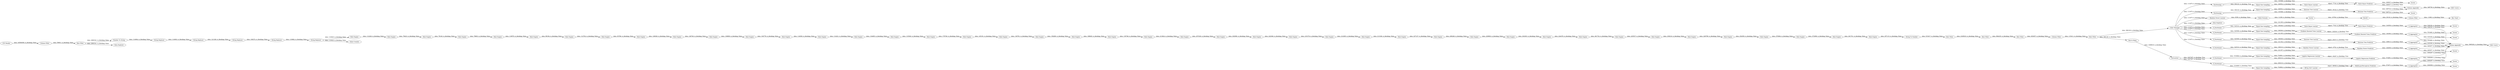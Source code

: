 digraph {
	"4351590555374001742_62" [label="Rule Engine"]
	"-1110119966523938527_84" [label=Partitioning]
	"-6745716231216940149_135" [label=X_Aggregator]
	"5440173190484379613_94" [label="Column Appender"]
	"7005533502636910093_37" [label="Equal Size Sampling"]
	"4351590555374001742_66" [label="Rule Engine"]
	"4351590555374001742_30" [label="Rule Engine"]
	"4351590555374001742_37" [label="Rule Engine"]
	"4351590555374001742_72" [label="String To Number"]
	"5440173190484379613_118" [label="One to Many"]
	"7816673964457297806_131" [label="Equal Size Sampling"]
	"4351590555374001742_59" [label="Rule Engine"]
	"-1599626652142428973_16" [label="Random Forest Learner"]
	"7005533502636910093_20" [label="Gradient Boosted Trees Learner"]
	"4351590555374001742_67" [label="Rule Engine"]
	"-65393698870985355_115" [label=Scorer]
	"-65393698870985355_116" [label="Equal Size Sampling"]
	"-65393698870985355_114" [label="Logistic Regression Predictor"]
	"8478442774641793174_14" [label="Column Filter"]
	"4351590555374001742_43" [label="Rule Engine"]
	"8478442774641793174_6" [label="Random Forest Learner"]
	"7816673964457297806_81" [label="Decision Tree Learner"]
	"4351590555374001742_64" [label="Rule Engine"]
	"2491994951676618851_81" [label="Decision Tree Learner"]
	"8478442774641793174_11" [label=Sorter]
	"4351590555374001742_56" [label="Rule Engine"]
	"5440173190484379613_93" [label="ROC Curve"]
	"5440173190484379613_128" [label=Normalizer]
	"4351590555374001742_68" [label="Rule Engine"]
	"4351590555374001742_79" [label="Row Filter"]
	"2491994951676618851_80" [label=Partitioning]
	"4351590555374001742_57" [label="Rule Engine"]
	"5440173190484379613_27" [label="CSV Reader"]
	"4351590555374001742_58" [label="Rule Engine"]
	"4351590555374001742_13" [label="Column Filter"]
	"4719330045616097502_28" [label=X_Aggregator]
	"2491994951676618851_131" [label="Equal Size Sampling"]
	"4351590555374001742_20" [label="String Replacer"]
	"4351590555374001742_75" [label="Row Filter"]
	"7005533502636910093_18" [label=X_Partitioner]
	"7005533502636910093_21" [label="Gradient Boosted Trees Predictor"]
	"4351590555374001742_46" [label="Rule Engine"]
	"-1110119966523938527_133" [label="Equal Size Sampling"]
	"4351590555374001742_19" [label="String Replacer"]
	"-1599626652142428973_37" [label="Equal Size Sampling"]
	"-65393698870985355_113" [label="Logistic Regression Learner"]
	"4351590555374001742_49" [label="Rule Engine"]
	"7005533502636910093_127" [label=Scorer]
	"-65393698870985355_112" [label=X_Aggregator]
	"-1110119966523938527_89" [label=Scorer]
	"4351590555374001742_31" [label="Rule Engine"]
	"4351590555374001742_28" [label="Rule Engine"]
	"-1110119966523938527_88" [label="Naive Bayes Predictor"]
	"-1110119966523938527_87" [label="Naive Bayes Learner"]
	"4351590555374001742_38" [label="Rule Engine"]
	"4351590555374001742_52" [label="Rule Engine"]
	"4351590555374001742_42" [label="Rule Engine"]
	"5440173190484379613_100" [label="ROC Curve"]
	"4351590555374001742_77" [label="Row Filter"]
	"4351590555374001742_63" [label="Rule Engine"]
	"4719330045616097502_29" [label=X_Partitioner]
	"2491994951676618851_82" [label="Decision Tree Predictor"]
	"4351590555374001742_50" [label="Rule Engine"]
	"4351590555374001742_33" [label="Rule Engine"]
	"4351590555374001742_34" [label="Rule Engine"]
	"4351590555374001742_45" [label="Rule Engine"]
	"4351590555374001742_21" [label="String Replacer"]
	"-6745716231216940149_134" [label=X_Partitioner]
	"5440173190484379613_73" [label="Data Explorer"]
	"7816673964457297806_83" [label=Scorer]
	"4351590555374001742_16" [label="Number To String"]
	"4351590555374001742_70" [label="Rule Engine"]
	"4351590555374001742_53" [label="Rule Engine"]
	"4351590555374001742_69" [label="Rule Engine"]
	"4351590555374001742_48" [label="Rule Engine"]
	"4351590555374001742_35" [label="Rule Engine"]
	"4351590555374001742_65" [label="Rule Engine"]
	"7005533502636910093_19" [label=X_Aggregator]
	"-1599626652142428973_17" [label="Random Forest Predictor"]
	"7816673964457297806_133" [label=X_Aggregator]
	"4351590555374001742_55" [label="Rule Engine"]
	"4351590555374001742_78" [label="Column Filter"]
	"4351590555374001742_44" [label="Rule Engine"]
	"4351590555374001742_32" [label="Rule Engine"]
	"4719330045616097502_26" [label="Equal Size Sampling"]
	"7816673964457297806_132" [label=X_Partitioner]
	"4351590555374001742_54" [label="Rule Engine"]
	"-65393698870985355_117" [label=X_Partitioner]
	"-1599626652142428973_18" [label=X_Partitioner]
	"4351590555374001742_51" [label="Rule Engine"]
	"4351590555374001742_36" [label="Rule Engine"]
	"4351590555374001742_15" [label="Data Explorer"]
	"4351590555374001742_39" [label="Rule Engine"]
	"8478442774641793174_10" [label="Math Formula"]
	"5440173190484379613_102" [label="Column Appender"]
	"4351590555374001742_60" [label="Rule Engine"]
	"4351590555374001742_71" [label="Rule Engine"]
	"-6745716231216940149_87" [label="Naive Bayes Learner"]
	"4351590555374001742_121" [label="Row Filter"]
	"4351590555374001742_61" [label="Rule Engine"]
	"4351590555374001742_41" [label="Rule Engine"]
	"-6745716231216940149_133" [label="Equal Size Sampling"]
	"4351590555374001742_17" [label="String Replacer"]
	"4351590555374001742_40" [label="Rule Engine"]
	"-1599626652142428973_19" [label=X_Aggregator]
	"2491994951676618851_83" [label=Scorer]
	"-6745716231216940149_89" [label=Scorer]
	"8478442774641793174_15" [label=RowID]
	"4351590555374001742_18" [label="String Replacer"]
	"4351590555374001742_130" [label="Value Counter"]
	"5440173190484379613_23" [label="Color Manager"]
	"4719330045616097502_32" [label="MultiLayerPerceptron Predictor"]
	"4719330045616097502_25" [label=Scorer]
	"-6745716231216940149_88" [label="Naive Bayes Predictor"]
	"4351590555374001742_47" [label="Rule Engine"]
	"7816673964457297806_82" [label="Decision Tree Predictor"]
	"8478442774641793174_12" [label="Bar Chart"]
	"4719330045616097502_33" [label="RProp MLP Learner"]
	"4351590555374001742_12" [label="Row Filter"]
	"-1599626652142428973_126" [label=Scorer]
	"4351590555374001742_35" -> "4351590555374001742_36" [label="data: 112702; is_blocking: False"]
	"4351590555374001742_12" -> "4351590555374001742_16" [label="data: 2860341; is_blocking: False"]
	"-65393698870985355_117" -> "-65393698870985355_116" [label="data: 1516843; is_blocking: False"]
	"4351590555374001742_33" -> "4351590555374001742_35" [label="data: 89194; is_blocking: False"]
	"4351590555374001742_51" -> "4351590555374001742_52" [label="data: 213624; is_blocking: False"]
	"5440173190484379613_102" -> "5440173190484379613_100" [label="data: 3965202; is_blocking: False"]
	"7816673964457297806_82" -> "7816673964457297806_133" [label="data: 149613; is_blocking: False"]
	"4351590555374001742_21" -> "4351590555374001742_130" [label="data: 110025; is_blocking: False"]
	"4719330045616097502_29" -> "4719330045616097502_26" [label="data: 1516845; is_blocking: False"]
	"-1110119966523938527_84" -> "-1110119966523938527_133" [label="data: 294143; is_blocking: True"]
	"5440173190484379613_23" -> "-1599626652142428973_18" [label="data: 113475; is_blocking: False"]
	"4351590555374001742_60" -> "4351590555374001742_61" [label="data: 229600; is_blocking: False"]
	"2491994951676618851_82" -> "2491994951676618851_83" [label="data: 208724; is_blocking: False"]
	"4351590555374001742_62" -> "4351590555374001742_63" [label="data: 224478; is_blocking: False"]
	"-1599626652142428973_19" -> "5440173190484379613_102" [label="data: 463837; is_blocking: False"]
	"7816673964457297806_133" -> "5440173190484379613_102" [label="data: 433335; is_blocking: False"]
	"4351590555374001742_64" -> "4351590555374001742_65" [label="data: 225537; is_blocking: False"]
	"-1110119966523938527_133" -> "-1110119966523938527_87" [label="data: 180552; is_blocking: False"]
	"4351590555374001742_48" -> "4351590555374001742_50" [label="data: 156280; is_blocking: False"]
	"4351590555374001742_32" -> "4351590555374001742_34" [label="data: 78663; is_blocking: False"]
	"4351590555374001742_42" -> "4351590555374001742_41" [label="data: 114838; is_blocking: False"]
	"4351590555374001742_72" -> "4351590555374001742_75" [label="data: 515417; is_blocking: False"]
	"2491994951676618851_81" -> "2491994951676618851_82" [label="object: 18122; is_blocking: True"]
	"8478442774641793174_14" -> "8478442774641793174_12" [label="data: 11983; is_blocking: False"]
	"8478442774641793174_11" -> "8478442774641793174_15" [label="data: 10794; is_blocking: True"]
	"5440173190484379613_23" -> "8478442774641793174_6" [label="data: 113475; is_blocking: False"]
	"4351590555374001742_18" -> "4351590555374001742_19" [label="data: 121328; is_blocking: False"]
	"-1599626652142428973_19" -> "-1599626652142428973_126" [label="data: 463837; is_blocking: False"]
	"5440173190484379613_128" -> "-65393698870985355_117" [label="data: 1647297; is_blocking: True"]
	"-6745716231216940149_135" -> "5440173190484379613_102" [label="data: 528236; is_blocking: False"]
	"4351590555374001742_71" -> "4351590555374001742_72" [label="data: 257115; is_blocking: False"]
	"7816673964457297806_132" -> "7816673964457297806_131" [label="data: 343509; is_blocking: False"]
	"-1599626652142428973_16" -> "-1599626652142428973_17" [label="object: 4752; is_blocking: True"]
	"5440173190484379613_23" -> "2491994951676618851_80" [label="data: 113475; is_blocking: False"]
	"-1110119966523938527_88" -> "-1110119966523938527_89" [label="data: 160937; is_blocking: False"]
	"-6745716231216940149_135" -> "-6745716231216940149_89" [label="data: 528236; is_blocking: False"]
	"-1110119966523938527_84" -> "-1110119966523938527_88" [label="data: 193588; is_blocking: True"]
	"4351590555374001742_19" -> "4351590555374001742_20" [label="data: 106272; is_blocking: False"]
	"4351590555374001742_59" -> "4351590555374001742_60" [label="data: 208248; is_blocking: False"]
	"2491994951676618851_82" -> "5440173190484379613_94" [label="data: 208724; is_blocking: False"]
	"4351590555374001742_79" -> "5440173190484379613_23" [label="data: 366128; is_blocking: False"]
	"4351590555374001742_46" -> "4351590555374001742_47" [label="data: 145191; is_blocking: False"]
	"5440173190484379613_23" -> "-1110119966523938527_84" [label="data: 113475; is_blocking: False"]
	"-65393698870985355_114" -> "-65393698870985355_112" [label="data: 372891; is_blocking: False"]
	"5440173190484379613_23" -> "5440173190484379613_73" [label="data: 113475; is_blocking: False"]
	"4351590555374001742_121" -> "4351590555374001742_78" [label="data: 925457; is_blocking: False"]
	"7005533502636910093_18" -> "7005533502636910093_21" [label="data: 141195; is_blocking: False"]
	"4351590555374001742_50" -> "4351590555374001742_49" [label="data: 188845; is_blocking: False"]
	"-65393698870985355_112" -> "5440173190484379613_102" [label="data: 1808287; is_blocking: False"]
	"4719330045616097502_32" -> "4719330045616097502_28" [label="data: 373071; is_blocking: False"]
	"4351590555374001742_36" -> "4351590555374001742_37" [label="data: 93766; is_blocking: False"]
	"7816673964457297806_131" -> "7816673964457297806_81" [label="data: 199309; is_blocking: False"]
	"4351590555374001742_55" -> "4351590555374001742_57" [label="data: 219178; is_blocking: False"]
	"-1599626652142428973_18" -> "-1599626652142428973_17" [label="data: 141197; is_blocking: False"]
	"8478442774641793174_10" -> "8478442774641793174_11" [label="data: 11258; is_blocking: False"]
	"-1110119966523938527_87" -> "-1110119966523938527_88" [label="object: 7716; is_blocking: True"]
	"7005533502636910093_37" -> "7005533502636910093_20" [label="data: 199309; is_blocking: False"]
	"4351590555374001742_30" -> "4351590555374001742_31" [label="data: 78423; is_blocking: False"]
	"4351590555374001742_41" -> "4351590555374001742_43" [label="data: 114221; is_blocking: False"]
	"4351590555374001742_56" -> "4351590555374001742_58" [label="data: 213166; is_blocking: False"]
	"4351590555374001742_34" -> "4351590555374001742_33" [label="data: 119970; is_blocking: False"]
	"4351590555374001742_47" -> "4351590555374001742_48" [label="data: 136791; is_blocking: False"]
	"4351590555374001742_65" -> "4351590555374001742_66" [label="data: 239216; is_blocking: False"]
	"4351590555374001742_79" -> "5440173190484379613_118" [label="data: 366128; is_blocking: False"]
	"4351590555374001742_63" -> "4351590555374001742_64" [label="data: 261732; is_blocking: False"]
	"-65393698870985355_112" -> "-65393698870985355_115" [label="data: 1808287; is_blocking: False"]
	"7816673964457297806_132" -> "7816673964457297806_82" [label="data: 141194; is_blocking: False"]
	"4351590555374001742_61" -> "4351590555374001742_62" [label="data: 204363; is_blocking: False"]
	"4351590555374001742_12" -> "4351590555374001742_15" [label="data: 2860341; is_blocking: False"]
	"7005533502636910093_20" -> "7005533502636910093_21" [label="object: 126244; is_blocking: True"]
	"4351590555374001742_49" -> "4351590555374001742_51" [label="data: 130746; is_blocking: False"]
	"7005533502636910093_19" -> "5440173190484379613_102" [label="data: 553469; is_blocking: False"]
	"4351590555374001742_77" -> "4351590555374001742_121" [label="data: 984435; is_blocking: False"]
	"4351590555374001742_38" -> "4351590555374001742_39" [label="data: 126740; is_blocking: False"]
	"-6745716231216940149_87" -> "-6745716231216940149_88" [label="object: 7743; is_blocking: True"]
	"4351590555374001742_40" -> "4351590555374001742_42" [label="data: 104779; is_blocking: False"]
	"4719330045616097502_28" -> "4719330045616097502_25" [label="data: 1808098; is_blocking: False"]
	"5440173190484379613_23" -> "-6745716231216940149_134" [label="data: 113475; is_blocking: False"]
	"-6745716231216940149_134" -> "-6745716231216940149_88" [label="data: 141195; is_blocking: False"]
	"4351590555374001742_68" -> "4351590555374001742_69" [label="data: 270064; is_blocking: False"]
	"5440173190484379613_94" -> "5440173190484379613_93" [label="data: 349739; is_blocking: False"]
	"-1599626652142428973_37" -> "-1599626652142428973_16" [label="data: 199310; is_blocking: False"]
	"-1110119966523938527_88" -> "5440173190484379613_94" [label="data: 160937; is_blocking: False"]
	"4351590555374001742_53" -> "4351590555374001742_54" [label="data: 202906; is_blocking: False"]
	"-65393698870985355_113" -> "-65393698870985355_114" [label="object: 16247; is_blocking: True"]
	"4351590555374001742_70" -> "4351590555374001742_71" [label="data: 261701; is_blocking: False"]
	"7005533502636910093_19" -> "7005533502636910093_127" [label="data: 553469; is_blocking: False"]
	"-6745716231216940149_88" -> "-6745716231216940149_135" [label="data: 134559; is_blocking: False"]
	"4351590555374001742_45" -> "4351590555374001742_46" [label="data: 179740; is_blocking: False"]
	"2491994951676618851_131" -> "2491994951676618851_81" [label="data: 180553; is_blocking: False"]
	"4351590555374001742_66" -> "4351590555374001742_67" [label="data: 226799; is_blocking: False"]
	"7005533502636910093_18" -> "7005533502636910093_37" [label="data: 343509; is_blocking: False"]
	"2491994951676618851_80" -> "2491994951676618851_131" [label="data: 294143; is_blocking: True"]
	"4351590555374001742_67" -> "4351590555374001742_68" [label="data: 252050; is_blocking: False"]
	"8478442774641793174_15" -> "8478442774641793174_14" [label="data: 20143; is_blocking: False"]
	"4351590555374001742_52" -> "4351590555374001742_53" [label="data: 207438; is_blocking: False"]
	"-1599626652142428973_18" -> "-1599626652142428973_37" [label="data: 343510; is_blocking: False"]
	"4351590555374001742_39" -> "4351590555374001742_40" [label="data: 136809; is_blocking: False"]
	"-65393698870985355_116" -> "-65393698870985355_113" [label="data: 743801; is_blocking: False"]
	"4351590555374001742_21" -> "4351590555374001742_28" [label="data: 110025; is_blocking: False"]
	"4351590555374001742_58" -> "4351590555374001742_59" [label="data: 227127; is_blocking: False"]
	"4719330045616097502_29" -> "4719330045616097502_32" [label="data: 458319; is_blocking: False"]
	"4351590555374001742_54" -> "4351590555374001742_55" [label="data: 222046; is_blocking: False"]
	"5440173190484379613_128" -> "4719330045616097502_29" [label="data: 1647297; is_blocking: True"]
	"4719330045616097502_28" -> "5440173190484379613_102" [label="data: 1808098; is_blocking: False"]
	"-1599626652142428973_17" -> "-1599626652142428973_19" [label="data: 126458; is_blocking: False"]
	"4351590555374001742_13" -> "4351590555374001742_12" [label="data: 59601; is_blocking: False"]
	"4351590555374001742_75" -> "4351590555374001742_77" [label="data: 2345810; is_blocking: False"]
	"8478442774641793174_6" -> "8478442774641793174_10" [label="data: 9359; is_blocking: False"]
	"7005533502636910093_21" -> "7005533502636910093_19" [label="data: 138390; is_blocking: False"]
	"4351590555374001742_69" -> "4351590555374001742_70" [label="data: 272098; is_blocking: False"]
	"4351590555374001742_44" -> "4351590555374001742_45" [label="data: 133540; is_blocking: False"]
	"-6745716231216940149_134" -> "-6745716231216940149_133" [label="data: 343510; is_blocking: False"]
	"5440173190484379613_118" -> "5440173190484379613_128" [label="data: 1369819; is_blocking: False"]
	"5440173190484379613_27" -> "4351590555374001742_13" [label="data: 34584008; is_blocking: False"]
	"4351590555374001742_16" -> "4351590555374001742_17" [label="data: 114064; is_blocking: False"]
	"4351590555374001742_20" -> "4351590555374001742_21" [label="data: 110682; is_blocking: False"]
	"4351590555374001742_57" -> "4351590555374001742_56" [label="data: 214365; is_blocking: False"]
	"7816673964457297806_81" -> "7816673964457297806_82" [label="object: 20415; is_blocking: True"]
	"7816673964457297806_133" -> "7816673964457297806_83" [label="data: 433335; is_blocking: False"]
	"4351590555374001742_43" -> "4351590555374001742_44" [label="data: 134495; is_blocking: False"]
	"4351590555374001742_78" -> "4351590555374001742_79" [label="data: 115411; is_blocking: False"]
	"4719330045616097502_26" -> "4719330045616097502_33" [label="data: 743802; is_blocking: False"]
	"-65393698870985355_117" -> "-65393698870985355_114" [label="data: 458318; is_blocking: False"]
	"4351590555374001742_28" -> "4351590555374001742_30" [label="data: 112226; is_blocking: False"]
	"4719330045616097502_33" -> "4719330045616097502_32" [label="object: 49938; is_blocking: True"]
	"4351590555374001742_37" -> "4351590555374001742_38" [label="data: 126028; is_blocking: False"]
	"-6745716231216940149_133" -> "-6745716231216940149_87" [label="data: 199308; is_blocking: False"]
	"4351590555374001742_17" -> "4351590555374001742_18" [label="data: 114063; is_blocking: False"]
	"4351590555374001742_31" -> "4351590555374001742_32" [label="data: 78140; is_blocking: False"]
	"5440173190484379613_23" -> "7005533502636910093_18" [label="data: 113475; is_blocking: False"]
	"2491994951676618851_80" -> "2491994951676618851_82" [label="data: 193588; is_blocking: True"]
	"5440173190484379613_23" -> "7816673964457297806_132" [label="data: 113475; is_blocking: False"]
	rankdir=LR
}
